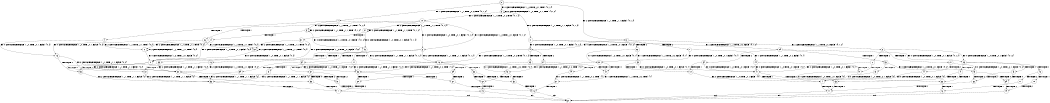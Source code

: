 digraph BCG {
size = "7, 10.5";
center = TRUE;
node [shape = circle];
0 [peripheries = 2];
0 -> 1 [label = "EX !1 !ATOMIC_EXCH_BRANCH (1, +1, TRUE, +0, 2, TRUE) !{0, 1, 2}"];
0 -> 2 [label = "EX !2 !ATOMIC_EXCH_BRANCH (1, +1, TRUE, +1, 1, FALSE) !{0, 1, 2}"];
0 -> 3 [label = "EX !0 !ATOMIC_EXCH_BRANCH (1, +0, TRUE, +0, 1, TRUE) !{0, 1, 2}"];
1 -> 4 [label = "TERMINATE !1"];
1 -> 5 [label = "EX !2 !ATOMIC_EXCH_BRANCH (1, +1, TRUE, +1, 1, TRUE) !{0, 1, 2}"];
1 -> 6 [label = "EX !0 !ATOMIC_EXCH_BRANCH (1, +0, TRUE, +0, 1, FALSE) !{0, 1, 2}"];
2 -> 7 [label = "TERMINATE !2"];
2 -> 8 [label = "EX !1 !ATOMIC_EXCH_BRANCH (1, +1, TRUE, +0, 2, FALSE) !{0, 1, 2}"];
2 -> 9 [label = "EX !0 !ATOMIC_EXCH_BRANCH (1, +0, TRUE, +0, 1, FALSE) !{0, 1, 2}"];
3 -> 10 [label = "EX !1 !ATOMIC_EXCH_BRANCH (1, +1, TRUE, +0, 2, TRUE) !{0, 1, 2}"];
3 -> 11 [label = "EX !2 !ATOMIC_EXCH_BRANCH (1, +1, TRUE, +1, 1, FALSE) !{0, 1, 2}"];
3 -> 3 [label = "EX !0 !ATOMIC_EXCH_BRANCH (1, +0, TRUE, +0, 1, TRUE) !{0, 1, 2}"];
4 -> 12 [label = "EX !2 !ATOMIC_EXCH_BRANCH (1, +1, TRUE, +1, 1, TRUE) !{0, 2}"];
4 -> 13 [label = "EX !0 !ATOMIC_EXCH_BRANCH (1, +0, TRUE, +0, 1, FALSE) !{0, 2}"];
5 -> 14 [label = "TERMINATE !1"];
5 -> 15 [label = "EX !0 !ATOMIC_EXCH_BRANCH (1, +0, TRUE, +0, 1, FALSE) !{0, 1, 2}"];
5 -> 5 [label = "EX !2 !ATOMIC_EXCH_BRANCH (1, +1, TRUE, +1, 1, TRUE) !{0, 1, 2}"];
6 -> 16 [label = "TERMINATE !1"];
6 -> 17 [label = "TERMINATE !0"];
6 -> 18 [label = "EX !2 !ATOMIC_EXCH_BRANCH (1, +1, TRUE, +1, 1, FALSE) !{0, 1, 2}"];
7 -> 19 [label = "EX !1 !ATOMIC_EXCH_BRANCH (1, +1, TRUE, +0, 2, FALSE) !{0, 1}"];
7 -> 20 [label = "EX !0 !ATOMIC_EXCH_BRANCH (1, +0, TRUE, +0, 1, FALSE) !{0, 1}"];
8 -> 21 [label = "TERMINATE !1"];
8 -> 22 [label = "TERMINATE !2"];
8 -> 23 [label = "EX !0 !ATOMIC_EXCH_BRANCH (1, +0, TRUE, +0, 1, FALSE) !{0, 1, 2}"];
9 -> 24 [label = "TERMINATE !2"];
9 -> 25 [label = "TERMINATE !0"];
9 -> 18 [label = "EX !1 !ATOMIC_EXCH_BRANCH (1, +1, TRUE, +0, 2, TRUE) !{0, 1, 2}"];
10 -> 26 [label = "TERMINATE !1"];
10 -> 27 [label = "EX !2 !ATOMIC_EXCH_BRANCH (1, +1, TRUE, +1, 1, TRUE) !{0, 1, 2}"];
10 -> 6 [label = "EX !0 !ATOMIC_EXCH_BRANCH (1, +0, TRUE, +0, 1, FALSE) !{0, 1, 2}"];
11 -> 28 [label = "TERMINATE !2"];
11 -> 29 [label = "EX !1 !ATOMIC_EXCH_BRANCH (1, +1, TRUE, +0, 2, FALSE) !{0, 1, 2}"];
11 -> 9 [label = "EX !0 !ATOMIC_EXCH_BRANCH (1, +0, TRUE, +0, 1, FALSE) !{0, 1, 2}"];
12 -> 30 [label = "EX !0 !ATOMIC_EXCH_BRANCH (1, +0, TRUE, +0, 1, FALSE) !{0, 2}"];
12 -> 12 [label = "EX !2 !ATOMIC_EXCH_BRANCH (1, +1, TRUE, +1, 1, TRUE) !{0, 2}"];
13 -> 31 [label = "TERMINATE !0"];
13 -> 32 [label = "EX !2 !ATOMIC_EXCH_BRANCH (1, +1, TRUE, +1, 1, FALSE) !{0, 2}"];
14 -> 30 [label = "EX !0 !ATOMIC_EXCH_BRANCH (1, +0, TRUE, +0, 1, FALSE) !{0, 2}"];
14 -> 12 [label = "EX !2 !ATOMIC_EXCH_BRANCH (1, +1, TRUE, +1, 1, TRUE) !{0, 2}"];
15 -> 33 [label = "TERMINATE !1"];
15 -> 34 [label = "TERMINATE !0"];
15 -> 18 [label = "EX !2 !ATOMIC_EXCH_BRANCH (1, +1, TRUE, +1, 1, FALSE) !{0, 1, 2}"];
16 -> 31 [label = "TERMINATE !0"];
16 -> 32 [label = "EX !2 !ATOMIC_EXCH_BRANCH (1, +1, TRUE, +1, 1, FALSE) !{0, 2}"];
17 -> 35 [label = "TERMINATE !1"];
17 -> 36 [label = "EX !2 !ATOMIC_EXCH_BRANCH (1, +1, TRUE, +1, 1, FALSE) !{1, 2}"];
18 -> 37 [label = "TERMINATE !1"];
18 -> 38 [label = "TERMINATE !2"];
18 -> 39 [label = "TERMINATE !0"];
19 -> 40 [label = "TERMINATE !1"];
19 -> 41 [label = "EX !0 !ATOMIC_EXCH_BRANCH (1, +0, TRUE, +0, 1, FALSE) !{0, 1}"];
20 -> 42 [label = "TERMINATE !0"];
20 -> 43 [label = "EX !1 !ATOMIC_EXCH_BRANCH (1, +1, TRUE, +0, 2, TRUE) !{0, 1}"];
21 -> 44 [label = "TERMINATE !2"];
21 -> 45 [label = "EX !0 !ATOMIC_EXCH_BRANCH (1, +0, TRUE, +0, 1, FALSE) !{0, 2}"];
22 -> 40 [label = "TERMINATE !1"];
22 -> 41 [label = "EX !0 !ATOMIC_EXCH_BRANCH (1, +0, TRUE, +0, 1, FALSE) !{0, 1}"];
23 -> 46 [label = "TERMINATE !1"];
23 -> 47 [label = "TERMINATE !2"];
23 -> 48 [label = "TERMINATE !0"];
24 -> 42 [label = "TERMINATE !0"];
24 -> 43 [label = "EX !1 !ATOMIC_EXCH_BRANCH (1, +1, TRUE, +0, 2, TRUE) !{0, 1}"];
25 -> 49 [label = "TERMINATE !2"];
25 -> 36 [label = "EX !1 !ATOMIC_EXCH_BRANCH (1, +1, TRUE, +0, 2, TRUE) !{1, 2}"];
26 -> 50 [label = "EX !2 !ATOMIC_EXCH_BRANCH (1, +1, TRUE, +1, 1, TRUE) !{0, 2}"];
26 -> 13 [label = "EX !0 !ATOMIC_EXCH_BRANCH (1, +0, TRUE, +0, 1, FALSE) !{0, 2}"];
27 -> 51 [label = "TERMINATE !1"];
27 -> 27 [label = "EX !2 !ATOMIC_EXCH_BRANCH (1, +1, TRUE, +1, 1, TRUE) !{0, 1, 2}"];
27 -> 15 [label = "EX !0 !ATOMIC_EXCH_BRANCH (1, +0, TRUE, +0, 1, FALSE) !{0, 1, 2}"];
28 -> 52 [label = "EX !1 !ATOMIC_EXCH_BRANCH (1, +1, TRUE, +0, 2, FALSE) !{0, 1}"];
28 -> 20 [label = "EX !0 !ATOMIC_EXCH_BRANCH (1, +0, TRUE, +0, 1, FALSE) !{0, 1}"];
29 -> 53 [label = "TERMINATE !1"];
29 -> 54 [label = "TERMINATE !2"];
29 -> 23 [label = "EX !0 !ATOMIC_EXCH_BRANCH (1, +0, TRUE, +0, 1, FALSE) !{0, 1, 2}"];
30 -> 55 [label = "TERMINATE !0"];
30 -> 32 [label = "EX !2 !ATOMIC_EXCH_BRANCH (1, +1, TRUE, +1, 1, FALSE) !{0, 2}"];
31 -> 56 [label = "EX !2 !ATOMIC_EXCH_BRANCH (1, +1, TRUE, +1, 1, FALSE) !{2}"];
32 -> 57 [label = "TERMINATE !2"];
32 -> 58 [label = "TERMINATE !0"];
33 -> 55 [label = "TERMINATE !0"];
33 -> 32 [label = "EX !2 !ATOMIC_EXCH_BRANCH (1, +1, TRUE, +1, 1, FALSE) !{0, 2}"];
34 -> 59 [label = "TERMINATE !1"];
34 -> 36 [label = "EX !2 !ATOMIC_EXCH_BRANCH (1, +1, TRUE, +1, 1, FALSE) !{1, 2}"];
35 -> 56 [label = "EX !2 !ATOMIC_EXCH_BRANCH (1, +1, TRUE, +1, 1, FALSE) !{2}"];
36 -> 60 [label = "TERMINATE !1"];
36 -> 61 [label = "TERMINATE !2"];
37 -> 57 [label = "TERMINATE !2"];
37 -> 58 [label = "TERMINATE !0"];
38 -> 62 [label = "TERMINATE !1"];
38 -> 63 [label = "TERMINATE !0"];
39 -> 60 [label = "TERMINATE !1"];
39 -> 61 [label = "TERMINATE !2"];
40 -> 64 [label = "EX !0 !ATOMIC_EXCH_BRANCH (1, +0, TRUE, +0, 1, FALSE) !{0}"];
41 -> 65 [label = "TERMINATE !1"];
41 -> 66 [label = "TERMINATE !0"];
42 -> 67 [label = "EX !1 !ATOMIC_EXCH_BRANCH (1, +1, TRUE, +0, 2, TRUE) !{1}"];
43 -> 62 [label = "TERMINATE !1"];
43 -> 63 [label = "TERMINATE !0"];
44 -> 64 [label = "EX !0 !ATOMIC_EXCH_BRANCH (1, +0, TRUE, +0, 1, FALSE) !{0}"];
45 -> 68 [label = "TERMINATE !2"];
45 -> 69 [label = "TERMINATE !0"];
46 -> 68 [label = "TERMINATE !2"];
46 -> 69 [label = "TERMINATE !0"];
47 -> 65 [label = "TERMINATE !1"];
47 -> 66 [label = "TERMINATE !0"];
48 -> 70 [label = "TERMINATE !1"];
48 -> 71 [label = "TERMINATE !2"];
49 -> 67 [label = "EX !1 !ATOMIC_EXCH_BRANCH (1, +1, TRUE, +0, 2, TRUE) !{1}"];
50 -> 50 [label = "EX !2 !ATOMIC_EXCH_BRANCH (1, +1, TRUE, +1, 1, TRUE) !{0, 2}"];
50 -> 30 [label = "EX !0 !ATOMIC_EXCH_BRANCH (1, +0, TRUE, +0, 1, FALSE) !{0, 2}"];
51 -> 50 [label = "EX !2 !ATOMIC_EXCH_BRANCH (1, +1, TRUE, +1, 1, TRUE) !{0, 2}"];
51 -> 30 [label = "EX !0 !ATOMIC_EXCH_BRANCH (1, +0, TRUE, +0, 1, FALSE) !{0, 2}"];
52 -> 72 [label = "TERMINATE !1"];
52 -> 41 [label = "EX !0 !ATOMIC_EXCH_BRANCH (1, +0, TRUE, +0, 1, FALSE) !{0, 1}"];
53 -> 73 [label = "TERMINATE !2"];
53 -> 45 [label = "EX !0 !ATOMIC_EXCH_BRANCH (1, +0, TRUE, +0, 1, FALSE) !{0, 2}"];
54 -> 72 [label = "TERMINATE !1"];
54 -> 41 [label = "EX !0 !ATOMIC_EXCH_BRANCH (1, +0, TRUE, +0, 1, FALSE) !{0, 1}"];
55 -> 56 [label = "EX !2 !ATOMIC_EXCH_BRANCH (1, +1, TRUE, +1, 1, FALSE) !{2}"];
56 -> 74 [label = "TERMINATE !2"];
57 -> 75 [label = "TERMINATE !0"];
58 -> 74 [label = "TERMINATE !2"];
59 -> 56 [label = "EX !2 !ATOMIC_EXCH_BRANCH (1, +1, TRUE, +1, 1, FALSE) !{2}"];
60 -> 74 [label = "TERMINATE !2"];
61 -> 76 [label = "TERMINATE !1"];
62 -> 75 [label = "TERMINATE !0"];
63 -> 76 [label = "TERMINATE !1"];
64 -> 77 [label = "TERMINATE !0"];
65 -> 77 [label = "TERMINATE !0"];
66 -> 78 [label = "TERMINATE !1"];
67 -> 76 [label = "TERMINATE !1"];
68 -> 77 [label = "TERMINATE !0"];
69 -> 79 [label = "TERMINATE !2"];
70 -> 79 [label = "TERMINATE !2"];
71 -> 78 [label = "TERMINATE !1"];
72 -> 64 [label = "EX !0 !ATOMIC_EXCH_BRANCH (1, +0, TRUE, +0, 1, FALSE) !{0}"];
73 -> 64 [label = "EX !0 !ATOMIC_EXCH_BRANCH (1, +0, TRUE, +0, 1, FALSE) !{0}"];
74 -> 80 [label = "exit"];
75 -> 80 [label = "exit"];
76 -> 80 [label = "exit"];
77 -> 80 [label = "exit"];
78 -> 80 [label = "exit"];
79 -> 80 [label = "exit"];
}
